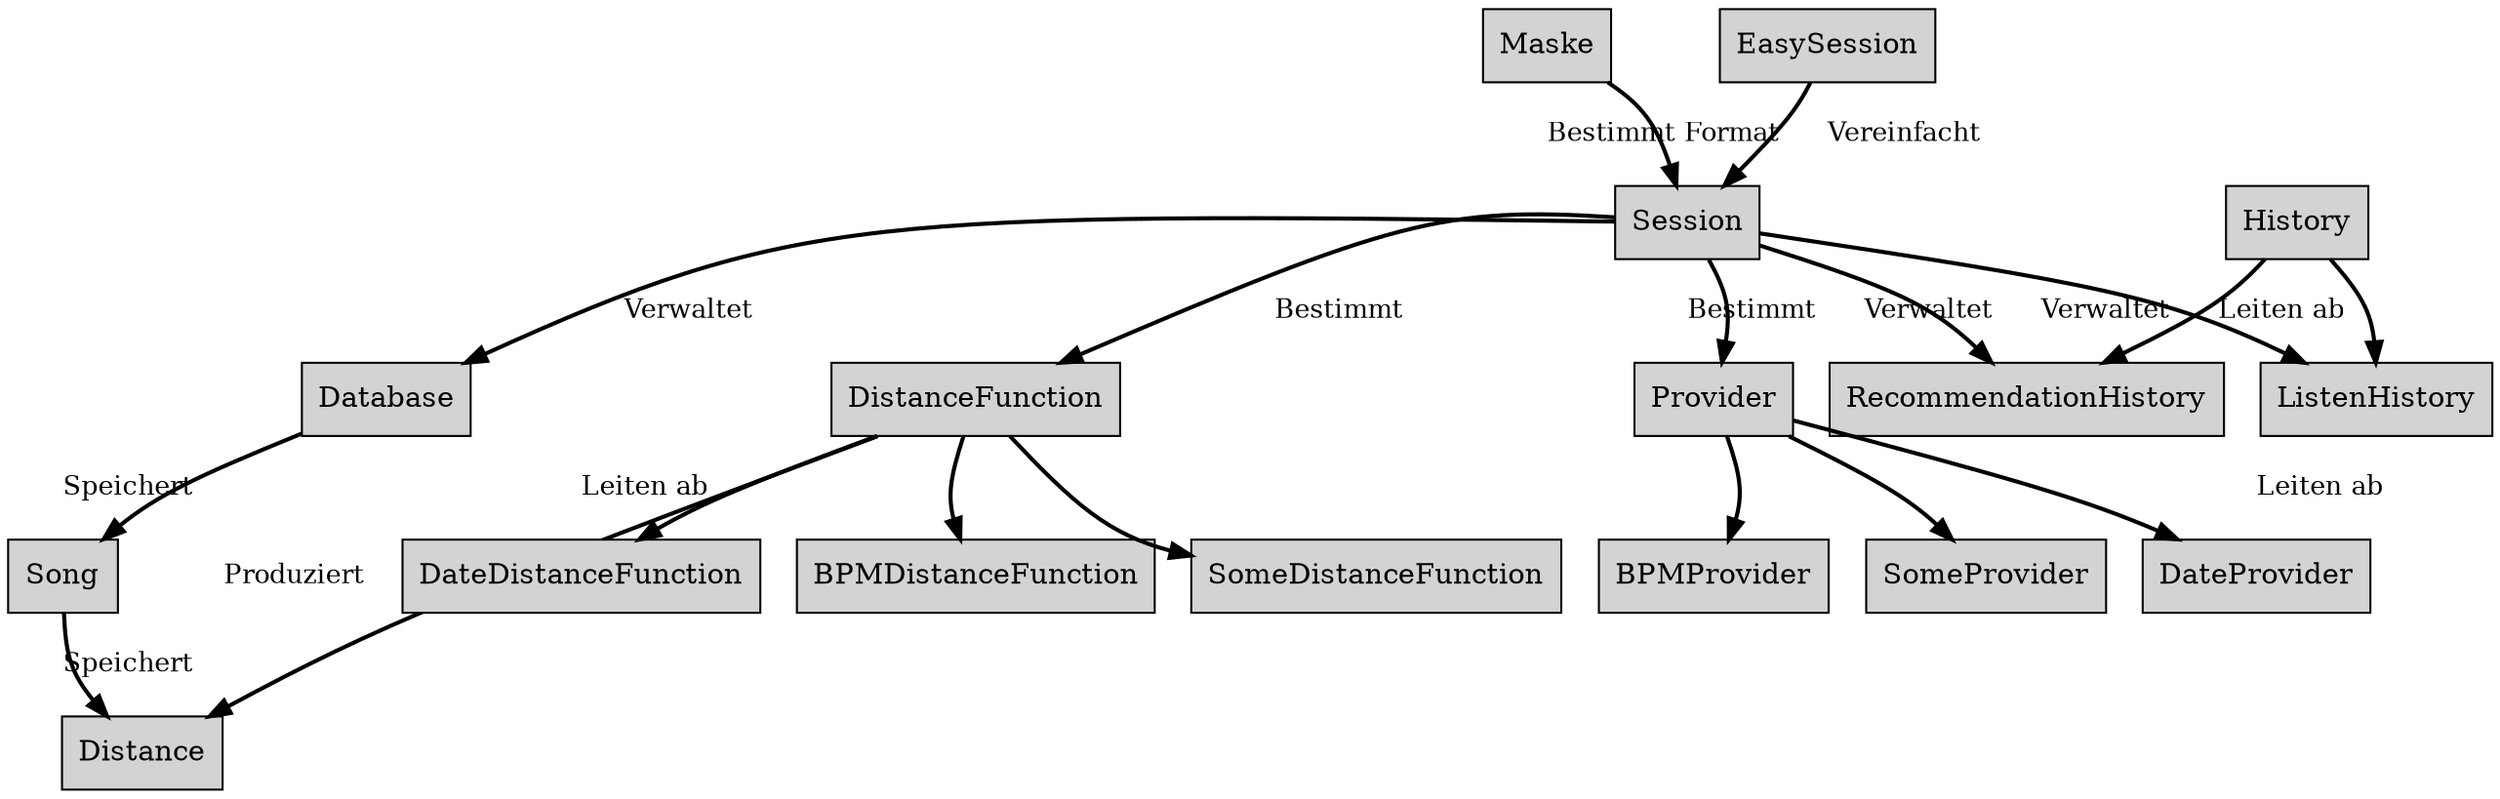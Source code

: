 digraph G {
    charset = "UTF-8";
    splines = curved;

    node [shape=record, style=filled];
    edge [style=bold, fontsize=13];

    Session -> Database [label="Verwaltet"]
    Session -> Provider [label="Bestimmt"]
    Session -> DistanceFunction [label="Bestimmt"]
    Session -> RecommendationHistory [label="Verwaltet"]
    Session -> ListenHistory [label="Verwaltet"]
    Maske   -> Session [label="Bestimmt Format"]
    EasySession -> Session [label="Vereinfacht"]
    
    Database -> Song [label="Speichert"]
    Song -> Distance [label="Speichert"]
    DistanceFunction -> Distance [label="Produziert"]

    Provider -> DateProvider [label="Leiten ab"]
    Provider -> BPMProvider 
    Provider -> SomeProvider 

    DistanceFunction -> DateDistanceFunction [label="Leiten ab"]
    DistanceFunction -> BPMDistanceFunction 
    DistanceFunction -> SomeDistanceFunction 

    History -> RecommendationHistory  [label="Leiten ab"]
    History -> ListenHistory
}

